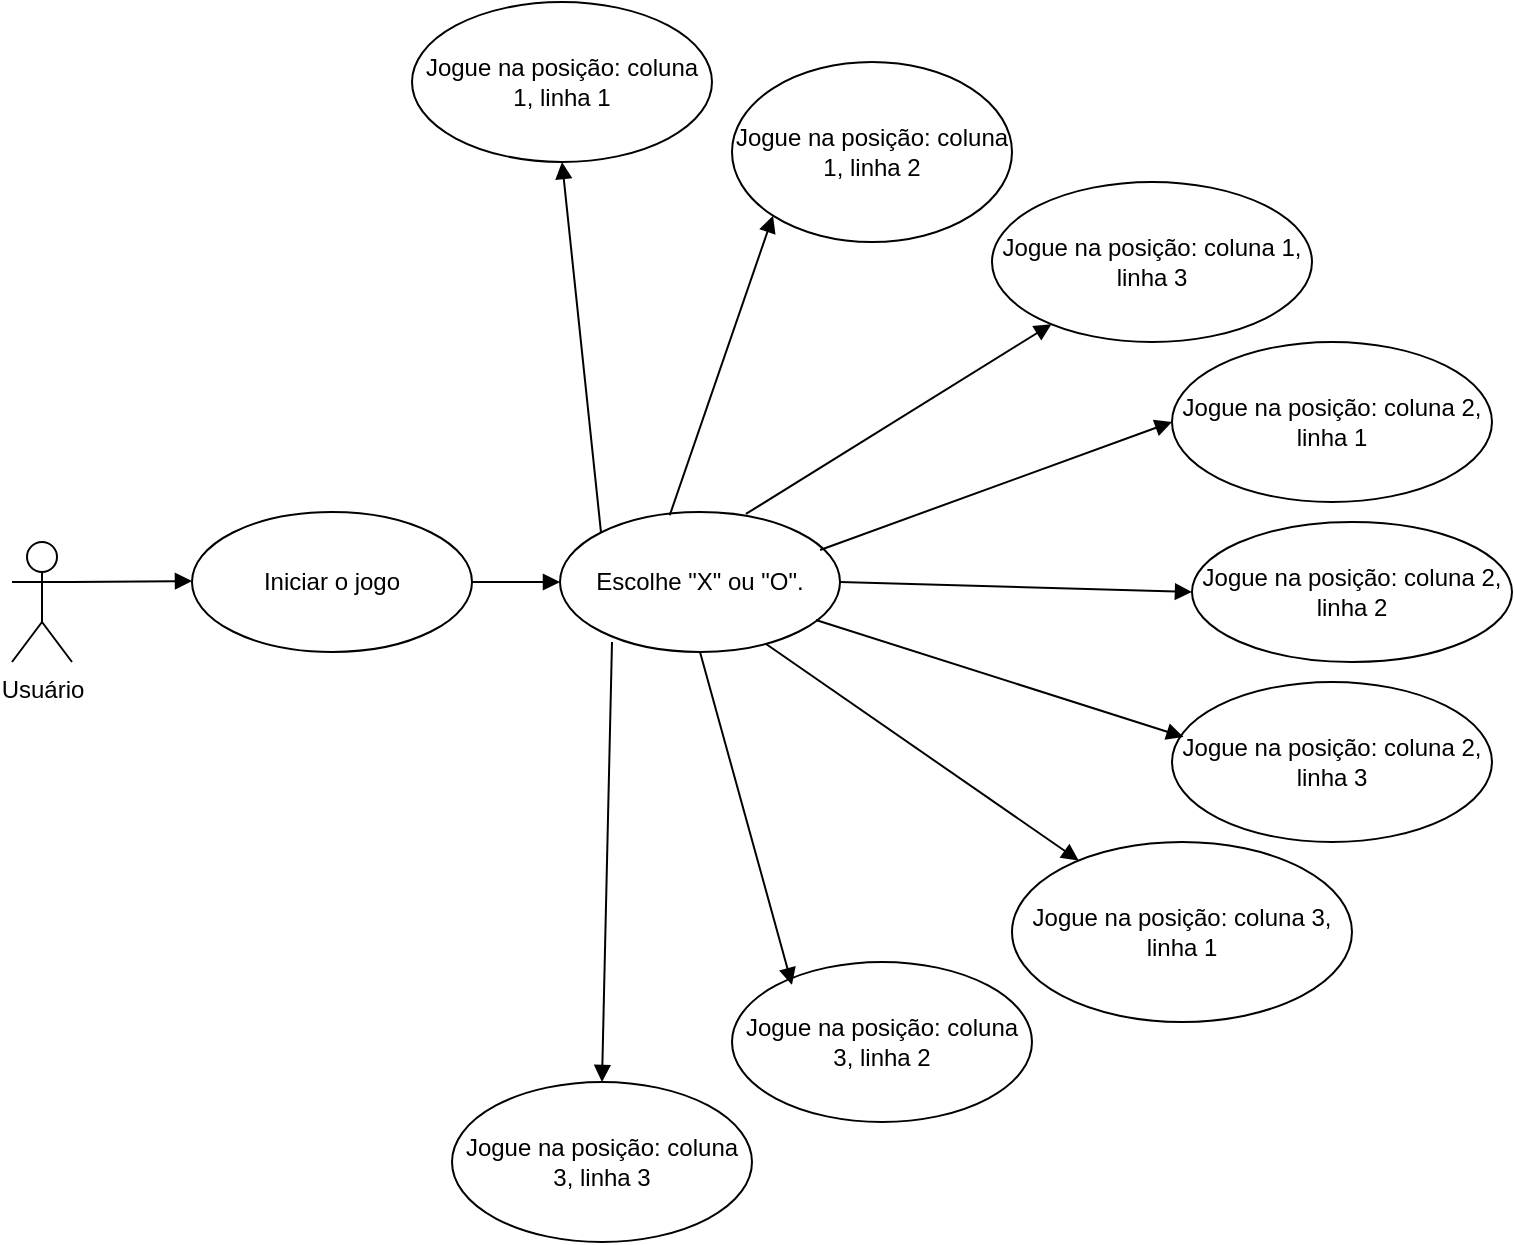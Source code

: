 <mxfile version="22.0.8" type="github">
  <diagram name="Página-1" id="Pp-JpHpmr-6VNvOZuWV1">
    <mxGraphModel dx="1647" dy="876" grid="1" gridSize="10" guides="1" tooltips="1" connect="1" arrows="1" fold="1" page="1" pageScale="1" pageWidth="827" pageHeight="1169" math="0" shadow="0">
      <root>
        <mxCell id="0" />
        <mxCell id="1" parent="0" />
        <mxCell id="ejHKZptpygo6PtBSy5ee-1" value="Usuário" style="shape=umlActor;verticalLabelPosition=bottom;verticalAlign=top;html=1;" parent="1" vertex="1">
          <mxGeometry x="70" y="340" width="30" height="60" as="geometry" />
        </mxCell>
        <mxCell id="ejHKZptpygo6PtBSy5ee-3" value="" style="html=1;verticalAlign=bottom;endArrow=block;curved=0;rounded=0;" parent="1" edge="1">
          <mxGeometry width="80" relative="1" as="geometry">
            <mxPoint x="120" y="360" as="sourcePoint" />
            <mxPoint x="160" y="359.5" as="targetPoint" />
            <Array as="points">
              <mxPoint x="100" y="360" />
            </Array>
          </mxGeometry>
        </mxCell>
        <mxCell id="ejHKZptpygo6PtBSy5ee-4" value="Iniciar o jogo" style="ellipse;whiteSpace=wrap;html=1;" parent="1" vertex="1">
          <mxGeometry x="160" y="325" width="140" height="70" as="geometry" />
        </mxCell>
        <mxCell id="ejHKZptpygo6PtBSy5ee-7" value="" style="html=1;verticalAlign=bottom;endArrow=block;curved=0;rounded=0;entryX=0;entryY=0.5;entryDx=0;entryDy=0;exitX=1;exitY=0.5;exitDx=0;exitDy=0;" parent="1" source="ejHKZptpygo6PtBSy5ee-4" target="ejHKZptpygo6PtBSy5ee-14" edge="1">
          <mxGeometry width="80" relative="1" as="geometry">
            <mxPoint x="250" y="325" as="sourcePoint" />
            <mxPoint x="320" y="205" as="targetPoint" />
            <Array as="points" />
          </mxGeometry>
        </mxCell>
        <mxCell id="ejHKZptpygo6PtBSy5ee-14" value="Escolhe &quot;X&quot; ou &quot;O&quot;." style="ellipse;whiteSpace=wrap;html=1;" parent="1" vertex="1">
          <mxGeometry x="344" y="325" width="140" height="70" as="geometry" />
        </mxCell>
        <mxCell id="ejHKZptpygo6PtBSy5ee-18" value="Jogue na posição: coluna 1, linha 1" style="ellipse;whiteSpace=wrap;html=1;" parent="1" vertex="1">
          <mxGeometry x="270" y="70" width="150" height="80" as="geometry" />
        </mxCell>
        <mxCell id="ejHKZptpygo6PtBSy5ee-19" value="Jogue na posição: coluna 1, linha 2" style="ellipse;whiteSpace=wrap;html=1;" parent="1" vertex="1">
          <mxGeometry x="430" y="100" width="140" height="90" as="geometry" />
        </mxCell>
        <mxCell id="ejHKZptpygo6PtBSy5ee-20" value="Jogue na posição: coluna 1, linha 3" style="ellipse;whiteSpace=wrap;html=1;" parent="1" vertex="1">
          <mxGeometry x="560" y="160" width="160" height="80" as="geometry" />
        </mxCell>
        <mxCell id="ejHKZptpygo6PtBSy5ee-21" value="Jogue na posição: coluna 2, linha 1" style="ellipse;whiteSpace=wrap;html=1;" parent="1" vertex="1">
          <mxGeometry x="650" y="240" width="160" height="80" as="geometry" />
        </mxCell>
        <mxCell id="ejHKZptpygo6PtBSy5ee-22" value="Jogue na posição: coluna 2, linha 2" style="ellipse;whiteSpace=wrap;html=1;" parent="1" vertex="1">
          <mxGeometry x="660" y="330" width="160" height="70" as="geometry" />
        </mxCell>
        <mxCell id="ejHKZptpygo6PtBSy5ee-23" value="Jogue na posição: coluna 2, linha 3" style="ellipse;whiteSpace=wrap;html=1;" parent="1" vertex="1">
          <mxGeometry x="650" y="410" width="160" height="80" as="geometry" />
        </mxCell>
        <mxCell id="ejHKZptpygo6PtBSy5ee-26" value="Jogue na posição: coluna 3, linha 1" style="ellipse;whiteSpace=wrap;html=1;" parent="1" vertex="1">
          <mxGeometry x="570" y="490" width="170" height="90" as="geometry" />
        </mxCell>
        <mxCell id="ejHKZptpygo6PtBSy5ee-27" value="Jogue na posição: coluna 3, linha 2" style="ellipse;whiteSpace=wrap;html=1;" parent="1" vertex="1">
          <mxGeometry x="430" y="550" width="150" height="80" as="geometry" />
        </mxCell>
        <mxCell id="ejHKZptpygo6PtBSy5ee-28" value="Jogue na posição: coluna 3, linha 3" style="ellipse;whiteSpace=wrap;html=1;" parent="1" vertex="1">
          <mxGeometry x="290" y="610" width="150" height="80" as="geometry" />
        </mxCell>
        <mxCell id="ejHKZptpygo6PtBSy5ee-29" value="" style="html=1;verticalAlign=bottom;endArrow=block;curved=0;rounded=0;exitX=0;exitY=0;exitDx=0;exitDy=0;entryX=0.5;entryY=1;entryDx=0;entryDy=0;" parent="1" source="ejHKZptpygo6PtBSy5ee-14" target="ejHKZptpygo6PtBSy5ee-18" edge="1">
          <mxGeometry width="80" relative="1" as="geometry">
            <mxPoint x="370" y="390" as="sourcePoint" />
            <mxPoint x="450" y="390" as="targetPoint" />
          </mxGeometry>
        </mxCell>
        <mxCell id="ejHKZptpygo6PtBSy5ee-30" value="" style="html=1;verticalAlign=bottom;endArrow=block;curved=0;rounded=0;exitX=0.392;exitY=0.023;exitDx=0;exitDy=0;exitPerimeter=0;entryX=0;entryY=1;entryDx=0;entryDy=0;" parent="1" source="ejHKZptpygo6PtBSy5ee-14" target="ejHKZptpygo6PtBSy5ee-19" edge="1">
          <mxGeometry width="80" relative="1" as="geometry">
            <mxPoint x="370" y="390" as="sourcePoint" />
            <mxPoint x="460" y="200" as="targetPoint" />
          </mxGeometry>
        </mxCell>
        <mxCell id="ejHKZptpygo6PtBSy5ee-31" value="" style="html=1;verticalAlign=bottom;endArrow=block;curved=0;rounded=0;exitX=0.664;exitY=0.014;exitDx=0;exitDy=0;exitPerimeter=0;" parent="1" source="ejHKZptpygo6PtBSy5ee-14" target="ejHKZptpygo6PtBSy5ee-20" edge="1">
          <mxGeometry width="80" relative="1" as="geometry">
            <mxPoint x="370" y="390" as="sourcePoint" />
            <mxPoint x="450" y="390" as="targetPoint" />
          </mxGeometry>
        </mxCell>
        <mxCell id="ejHKZptpygo6PtBSy5ee-32" value="" style="html=1;verticalAlign=bottom;endArrow=block;curved=0;rounded=0;exitX=0.929;exitY=0.271;exitDx=0;exitDy=0;exitPerimeter=0;entryX=0;entryY=0.5;entryDx=0;entryDy=0;" parent="1" source="ejHKZptpygo6PtBSy5ee-14" target="ejHKZptpygo6PtBSy5ee-21" edge="1">
          <mxGeometry width="80" relative="1" as="geometry">
            <mxPoint x="370" y="390" as="sourcePoint" />
            <mxPoint x="450" y="390" as="targetPoint" />
          </mxGeometry>
        </mxCell>
        <mxCell id="ejHKZptpygo6PtBSy5ee-33" value="" style="html=1;verticalAlign=bottom;endArrow=block;curved=0;rounded=0;exitX=1;exitY=0.5;exitDx=0;exitDy=0;entryX=0;entryY=0.5;entryDx=0;entryDy=0;" parent="1" source="ejHKZptpygo6PtBSy5ee-14" target="ejHKZptpygo6PtBSy5ee-22" edge="1">
          <mxGeometry width="80" relative="1" as="geometry">
            <mxPoint x="370" y="390" as="sourcePoint" />
            <mxPoint x="660" y="360" as="targetPoint" />
          </mxGeometry>
        </mxCell>
        <mxCell id="ejHKZptpygo6PtBSy5ee-34" value="" style="html=1;verticalAlign=bottom;endArrow=block;curved=0;rounded=0;exitX=0.914;exitY=0.771;exitDx=0;exitDy=0;exitPerimeter=0;entryX=0.036;entryY=0.343;entryDx=0;entryDy=0;entryPerimeter=0;" parent="1" source="ejHKZptpygo6PtBSy5ee-14" target="ejHKZptpygo6PtBSy5ee-23" edge="1">
          <mxGeometry width="80" relative="1" as="geometry">
            <mxPoint x="370" y="390" as="sourcePoint" />
            <mxPoint x="450" y="390" as="targetPoint" />
          </mxGeometry>
        </mxCell>
        <mxCell id="ejHKZptpygo6PtBSy5ee-35" value="" style="html=1;verticalAlign=bottom;endArrow=block;curved=0;rounded=0;exitX=0.736;exitY=0.943;exitDx=0;exitDy=0;exitPerimeter=0;" parent="1" source="ejHKZptpygo6PtBSy5ee-14" target="ejHKZptpygo6PtBSy5ee-26" edge="1">
          <mxGeometry width="80" relative="1" as="geometry">
            <mxPoint x="370" y="390" as="sourcePoint" />
            <mxPoint x="450" y="390" as="targetPoint" />
          </mxGeometry>
        </mxCell>
        <mxCell id="ejHKZptpygo6PtBSy5ee-36" value="" style="html=1;verticalAlign=bottom;endArrow=block;curved=0;rounded=0;entryX=0.2;entryY=0.143;entryDx=0;entryDy=0;entryPerimeter=0;exitX=0.5;exitY=1;exitDx=0;exitDy=0;" parent="1" source="ejHKZptpygo6PtBSy5ee-14" target="ejHKZptpygo6PtBSy5ee-27" edge="1">
          <mxGeometry width="80" relative="1" as="geometry">
            <mxPoint x="400" y="400" as="sourcePoint" />
            <mxPoint x="450" y="390" as="targetPoint" />
          </mxGeometry>
        </mxCell>
        <mxCell id="ejHKZptpygo6PtBSy5ee-37" value="" style="html=1;verticalAlign=bottom;endArrow=block;curved=0;rounded=0;entryX=0.5;entryY=0;entryDx=0;entryDy=0;" parent="1" target="ejHKZptpygo6PtBSy5ee-28" edge="1">
          <mxGeometry width="80" relative="1" as="geometry">
            <mxPoint x="370" y="390" as="sourcePoint" />
            <mxPoint x="450" y="390" as="targetPoint" />
          </mxGeometry>
        </mxCell>
      </root>
    </mxGraphModel>
  </diagram>
</mxfile>

